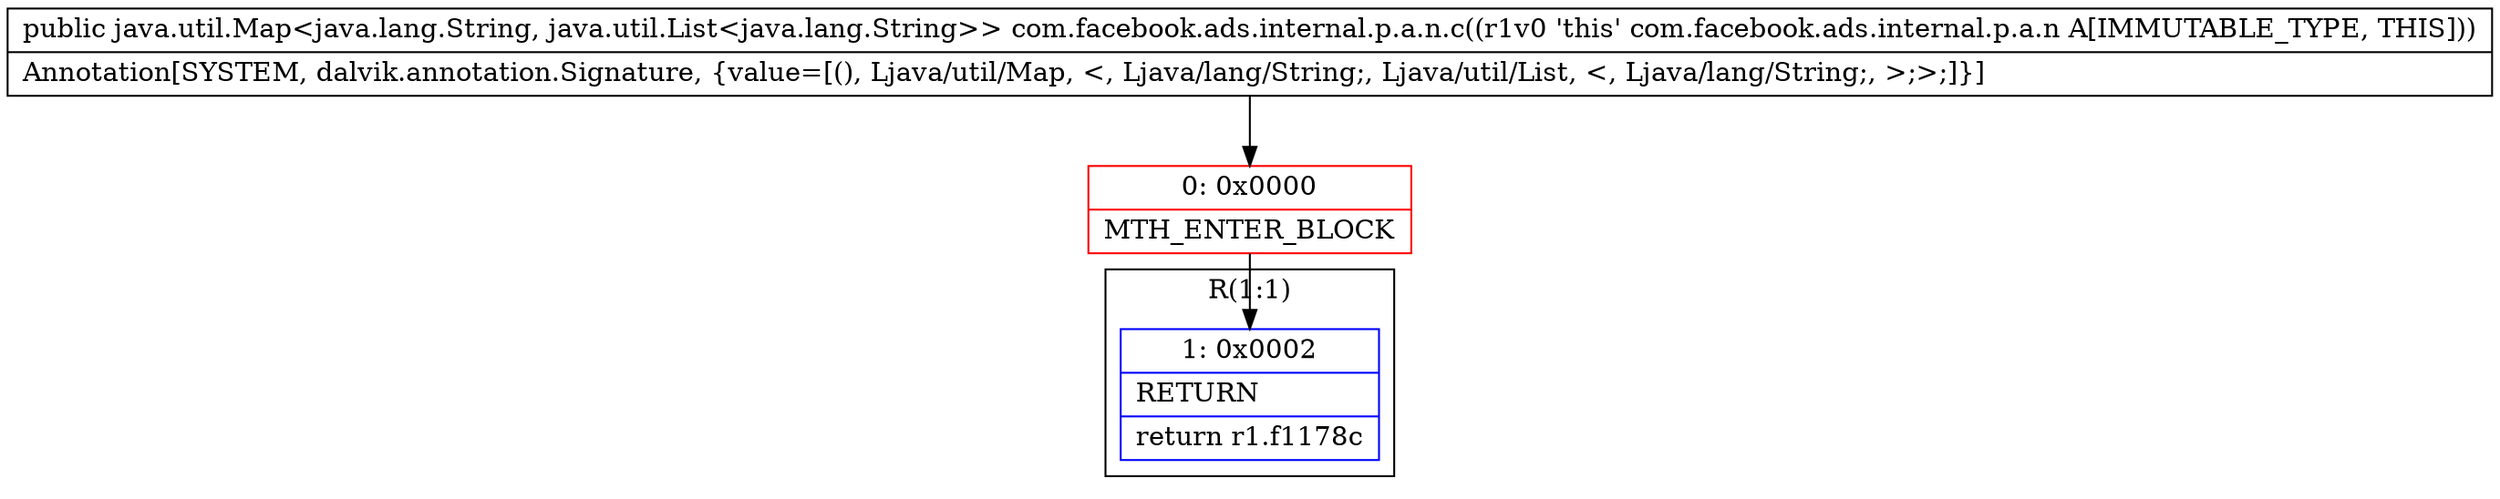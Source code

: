 digraph "CFG forcom.facebook.ads.internal.p.a.n.c()Ljava\/util\/Map;" {
subgraph cluster_Region_1382715358 {
label = "R(1:1)";
node [shape=record,color=blue];
Node_1 [shape=record,label="{1\:\ 0x0002|RETURN\l|return r1.f1178c\l}"];
}
Node_0 [shape=record,color=red,label="{0\:\ 0x0000|MTH_ENTER_BLOCK\l}"];
MethodNode[shape=record,label="{public java.util.Map\<java.lang.String, java.util.List\<java.lang.String\>\> com.facebook.ads.internal.p.a.n.c((r1v0 'this' com.facebook.ads.internal.p.a.n A[IMMUTABLE_TYPE, THIS]))  | Annotation[SYSTEM, dalvik.annotation.Signature, \{value=[(), Ljava\/util\/Map, \<, Ljava\/lang\/String;, Ljava\/util\/List, \<, Ljava\/lang\/String;, \>;\>;]\}]\l}"];
MethodNode -> Node_0;
Node_0 -> Node_1;
}

